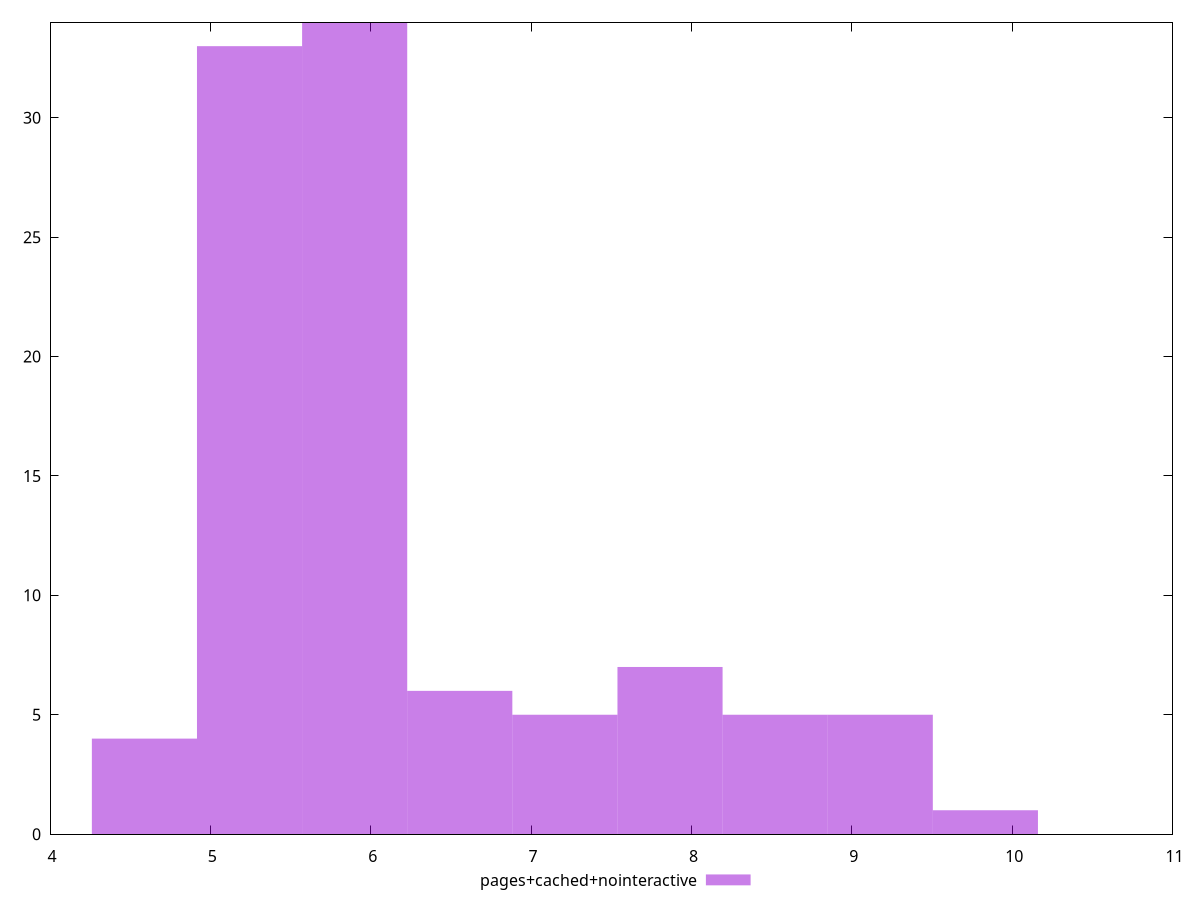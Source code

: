 $_pagesCachedNointeractive <<EOF
7.21097962436524 5
5.899892419935196 34
5.244348817720175 33
6.555436022150218 6
8.522066828795284 5
4.588805215505153 4
9.177610431010306 5
7.866523226580262 7
9.833154033225327 1
EOF
set key outside below
set terminal pngcairo
set output "report_00006_2020-11-02T20-21-41.718Z/network-server-latency/pages+cached+nointeractive//raw_hist.png"
set yrange [0:34]
set boxwidth 0.6555436022150218
set style fill transparent solid 0.5 noborder
plot $_pagesCachedNointeractive title "pages+cached+nointeractive" with boxes ,
